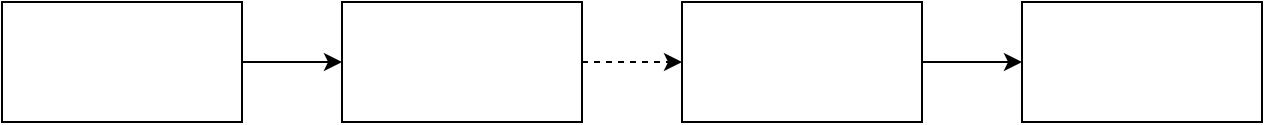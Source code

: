<mxfile version="21.3.7" type="github">
  <diagram name="第 1 页" id="lPP_x6cyo0iez9X2lXzU">
    <mxGraphModel dx="1306" dy="836" grid="1" gridSize="10" guides="1" tooltips="1" connect="1" arrows="1" fold="1" page="1" pageScale="1" pageWidth="827" pageHeight="1169" math="0" shadow="0">
      <root>
        <mxCell id="0" />
        <mxCell id="1" parent="0" />
        <mxCell id="buMhi8qow5tfLO_RZPMC-3" value="" style="edgeStyle=orthogonalEdgeStyle;rounded=0;orthogonalLoop=1;jettySize=auto;html=1;" edge="1" parent="1" source="buMhi8qow5tfLO_RZPMC-1" target="buMhi8qow5tfLO_RZPMC-2">
          <mxGeometry relative="1" as="geometry" />
        </mxCell>
        <mxCell id="buMhi8qow5tfLO_RZPMC-1" value="" style="rounded=0;whiteSpace=wrap;html=1;" vertex="1" parent="1">
          <mxGeometry x="100" y="280" width="120" height="60" as="geometry" />
        </mxCell>
        <mxCell id="buMhi8qow5tfLO_RZPMC-5" value="" style="edgeStyle=orthogonalEdgeStyle;rounded=0;orthogonalLoop=1;jettySize=auto;html=1;dashed=1;" edge="1" parent="1" source="buMhi8qow5tfLO_RZPMC-2" target="buMhi8qow5tfLO_RZPMC-4">
          <mxGeometry relative="1" as="geometry" />
        </mxCell>
        <mxCell id="buMhi8qow5tfLO_RZPMC-2" value="" style="rounded=0;whiteSpace=wrap;html=1;" vertex="1" parent="1">
          <mxGeometry x="270" y="280" width="120" height="60" as="geometry" />
        </mxCell>
        <mxCell id="buMhi8qow5tfLO_RZPMC-7" value="" style="edgeStyle=orthogonalEdgeStyle;rounded=0;orthogonalLoop=1;jettySize=auto;html=1;" edge="1" parent="1" source="buMhi8qow5tfLO_RZPMC-4" target="buMhi8qow5tfLO_RZPMC-6">
          <mxGeometry relative="1" as="geometry" />
        </mxCell>
        <mxCell id="buMhi8qow5tfLO_RZPMC-4" value="" style="rounded=0;whiteSpace=wrap;html=1;" vertex="1" parent="1">
          <mxGeometry x="440" y="280" width="120" height="60" as="geometry" />
        </mxCell>
        <mxCell id="buMhi8qow5tfLO_RZPMC-6" value="" style="rounded=0;whiteSpace=wrap;html=1;" vertex="1" parent="1">
          <mxGeometry x="610" y="280" width="120" height="60" as="geometry" />
        </mxCell>
      </root>
    </mxGraphModel>
  </diagram>
</mxfile>
